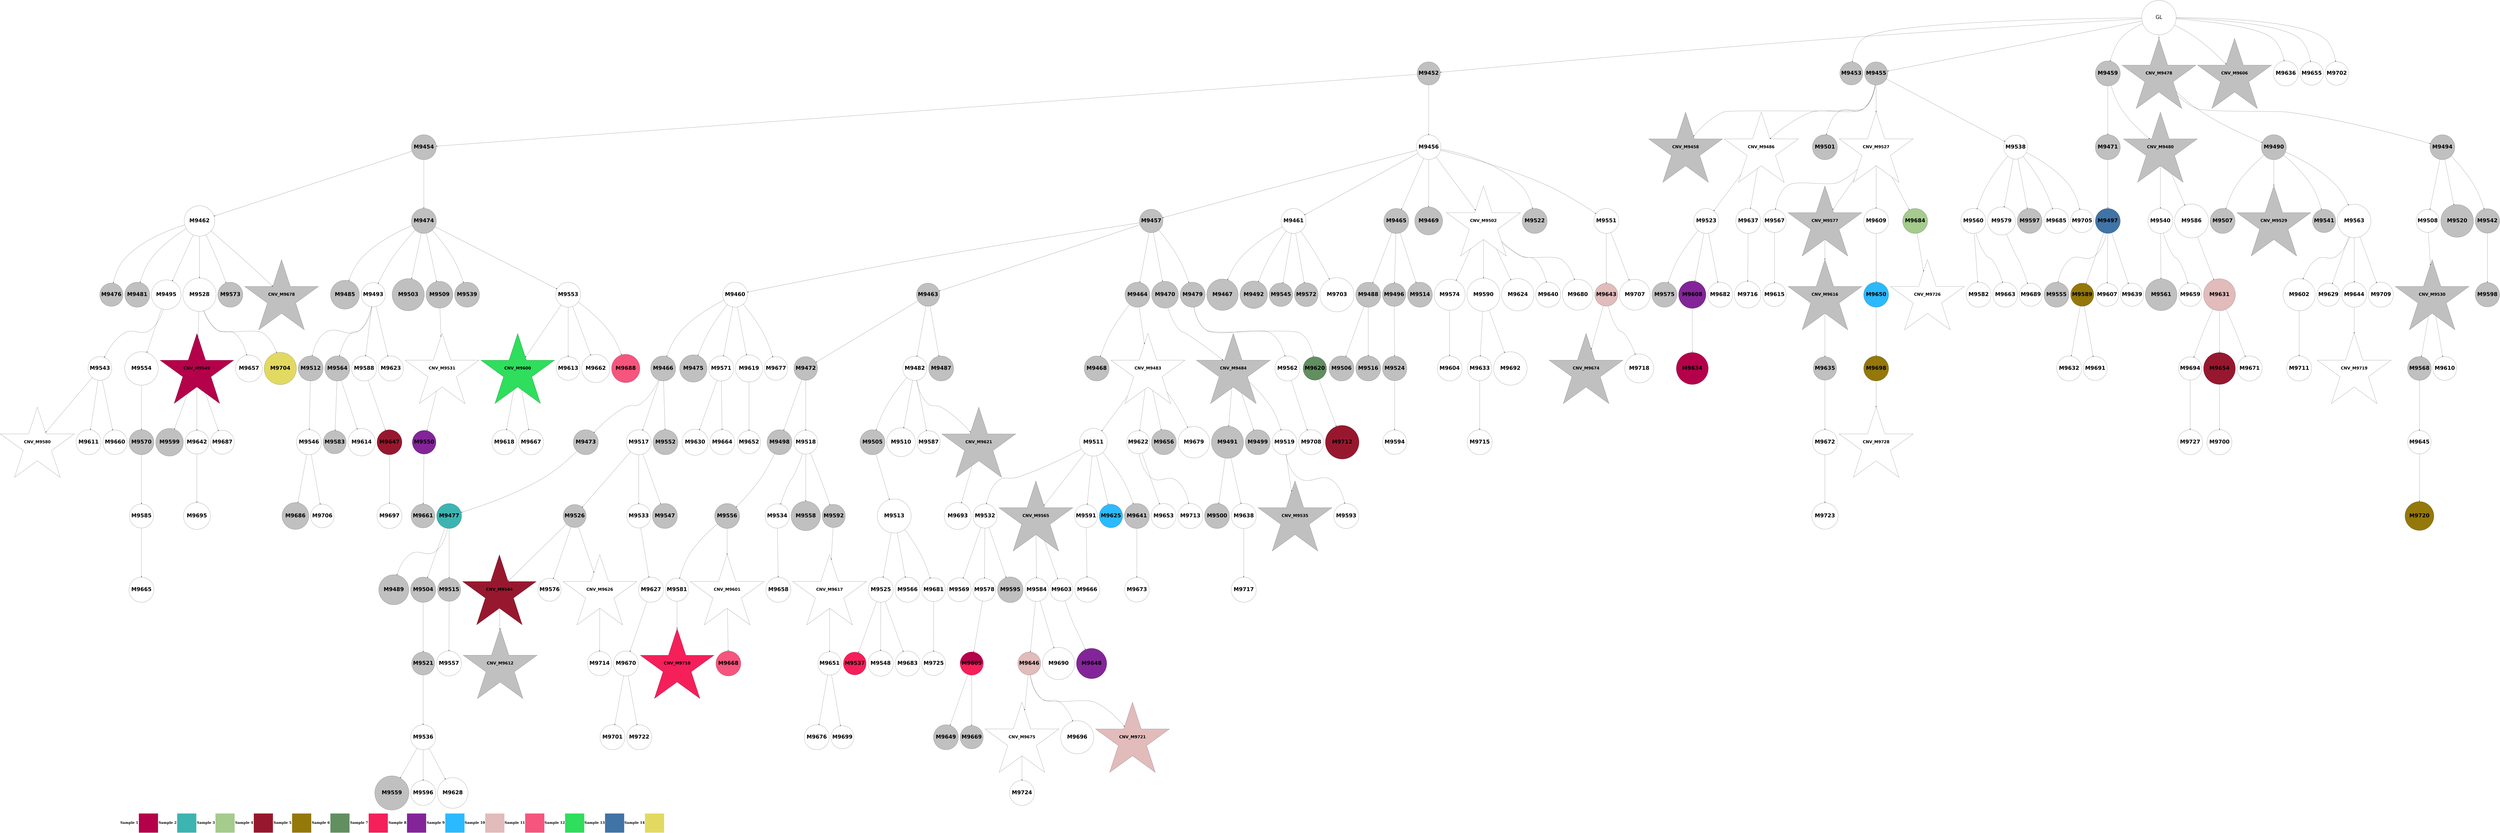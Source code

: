 digraph G { 
rankdir=TB;
9736 -> 9769;
9740 -> 9770;
9493 -> 9494;
9493 -> 9495;
9493 -> 9497;
9493 -> 9501;
9493 -> 9520;
9493 -> 9648;
9493 -> 9678;
9493 -> 9697;
9493 -> 9744;
9494 -> 9496;
9494 -> 9498;
9496 -> 9504;
9496 -> 9516;
9497 -> 9500;
9497 -> 9528;
9497 -> 9543;
9497 -> 9569;
9497 -> 9580;
9498 -> 9499;
9498 -> 9503;
9498 -> 9507;
9498 -> 9511;
9498 -> 9544;
9498 -> 9564;
9498 -> 9593;
9499 -> 9502;
9499 -> 9505;
9499 -> 9506;
9499 -> 9512;
9499 -> 9521;
9501 -> 9513;
9501 -> 9522;
9502 -> 9508;
9502 -> 9517;
9502 -> 9613;
9502 -> 9661;
9502 -> 9719;
9503 -> 9509;
9503 -> 9534;
9503 -> 9587;
9503 -> 9614;
9503 -> 9745;
9504 -> 9518;
9504 -> 9523;
9504 -> 9537;
9504 -> 9570;
9504 -> 9615;
9504 -> 9720;
9505 -> 9514;
9505 -> 9524;
9505 -> 9529;
9506 -> 9510;
9506 -> 9525;
9507 -> 9530;
9507 -> 9538;
9507 -> 9556;
9508 -> 9515;
9508 -> 9559;
9508 -> 9594;
9512 -> 9526;
9513 -> 9539;
9514 -> 9540;
9514 -> 9560;
9515 -> 9519;
9516 -> 9527;
9516 -> 9535;
9516 -> 9545;
9516 -> 9551;
9516 -> 9581;
9516 -> 9595;
9519 -> 9531;
9519 -> 9546;
9519 -> 9557;
9520 -> 9532;
9520 -> 9536;
9521 -> 9604;
9521 -> 9662;
9522 -> 9582;
9522 -> 9628;
9524 -> 9547;
9524 -> 9552;
9524 -> 9629;
9524 -> 9663;
9525 -> 9553;
9525 -> 9664;
9525 -> 9698;
9525 -> 9721;
9526 -> 9533;
9526 -> 9541;
9526 -> 9561;
9528 -> 9565;
9528 -> 9679;
9530 -> 9548;
9530 -> 9558;
9532 -> 9549;
9532 -> 9571;
9532 -> 9583;
9532 -> 9605;
9533 -> 9542;
9533 -> 9680;
9535 -> 9554;
9535 -> 9606;
9535 -> 9630;
9535 -> 9665;
9536 -> 9550;
9536 -> 9562;
9536 -> 9584;
9537 -> 9585;
9537 -> 9596;
9538 -> 9566;
9539 -> 9597;
9539 -> 9631;
9539 -> 9649;
9539 -> 9681;
9540 -> 9598;
9544 -> 9616;
9544 -> 9632;
9544 -> 9666;
9544 -> 9682;
9544 -> 9722;
9546 -> 9563;
9547 -> 9555;
9550 -> 9572;
9551 -> 9573;
9553 -> 9574;
9553 -> 9607;
9553 -> 9633;
9553 -> 9667;
9553 -> 9683;
9554 -> 9588;
9555 -> 9567;
9555 -> 9608;
9555 -> 9723;
9557 -> 9599;
9559 -> 9568;
9559 -> 9575;
9559 -> 9589;
9560 -> 9576;
9560 -> 9600;
9560 -> 9634;
9561 -> 9577;
9561 -> 9635;
9563 -> 9578;
9565 -> 9617;
9565 -> 9650;
9565 -> 9724;
9566 -> 9636;
9567 -> 9579;
9567 -> 9590;
9567 -> 9725;
9568 -> 9586;
9568 -> 9618;
9568 -> 9668;
9569 -> 9609;
9569 -> 9619;
9569 -> 9651;
9569 -> 9726;
9570 -> 9591;
9570 -> 9699;
9570 -> 9746;
9572 -> 9610;
9572 -> 9652;
9573 -> 9592;
9574 -> 9611;
9574 -> 9620;
9574 -> 9637;
9575 -> 9669;
9576 -> 9700;
9578 -> 9601;
9578 -> 9638;
9578 -> 9670;
9580 -> 9602;
9580 -> 9621;
9580 -> 9639;
9580 -> 9727;
9580 -> 9747;
9582 -> 9603;
9582 -> 9701;
9584 -> 9640;
9585 -> 9622;
9585 -> 9653;
9585 -> 9702;
9586 -> 9654;
9588 -> 9728;
9588 -> 9748;
9591 -> 9641;
9591 -> 9684;
9591 -> 9729;
9592 -> 9703;
9593 -> 9685;
9593 -> 9749;
9595 -> 9642;
9595 -> 9655;
9595 -> 9704;
9595 -> 9730;
9596 -> 9612;
9598 -> 9623;
9598 -> 9643;
9602 -> 9624;
9602 -> 9705;
9604 -> 9750;
9605 -> 9644;
9605 -> 9671;
9605 -> 9686;
9605 -> 9751;
9606 -> 9625;
9606 -> 9656;
9607 -> 9626;
9607 -> 9645;
9609 -> 9657;
9610 -> 9687;
9612 -> 9627;
9613 -> 9672;
9613 -> 9706;
9616 -> 9646;
9619 -> 9658;
9620 -> 9647;
9621 -> 9731;
9623 -> 9752;
9626 -> 9688;
9626 -> 9732;
9627 -> 9707;
9628 -> 9673;
9630 -> 9689;
9631 -> 9674;
9631 -> 9733;
9632 -> 9675;
9632 -> 9734;
9633 -> 9708;
9634 -> 9659;
9642 -> 9660;
9642 -> 9709;
9643 -> 9710;
9644 -> 9753;
9645 -> 9690;
9647 -> 9691;
9647 -> 9711;
9650 -> 9676;
9651 -> 9692;
9658 -> 9677;
9659 -> 9693;
9661 -> 9694;
9662 -> 9754;
9663 -> 9735;
9664 -> 9695;
9664 -> 9755;
9668 -> 9756;
9669 -> 9712;
9673 -> 9696;
9673 -> 9713;
9673 -> 9736;
9675 -> 9757;
9677 -> 9714;
9679 -> 9758;
9680 -> 9759;
9683 -> 9715;
9684 -> 9737;
9685 -> 9716;
9685 -> 9760;
9686 -> 9761;
9687 -> 9762;
9688 -> 9717;
9688 -> 9738;
9688 -> 9763;
9689 -> 9739;
9692 -> 9740;
9693 -> 9718;
9693 -> 9741;
9696 -> 9742;
9712 -> 9743;
9712 -> 9764;
9714 -> 9765;
9717 -> 9766;
9723 -> 9767;
9726 -> 9768;
9606 [shape=circle style=filled fillcolor=grey fontname="helvetica-bold" fontsize=56 label="M9564" width=0.41 height=2 ];
9746 [shape=circle style=filled fillcolor="#e2da60" fontname="helvetica-bold" fontsize=56 label="M9704" width=4.68 height=2 ];
9500 [shape=star style=filled fillcolor=grey fontname="helvetica-bold" fontsize=42 label="CNV_M9458"];
9554 [shape=circle style=filled fillcolor=grey fontname="helvetica-bold" fontsize=56 label="M9512" width=0.07 height=2 ];
9704 [shape=circle style=filled fillcolor=white fontname="helvetica-bold" fontsize=56 label="M9662" width=4.09 height=2 ];
9764 [shape=circle style=filled fillcolor=white fontname="helvetica-bold" fontsize=56 label="M9722" width=0.3 height=2 ];
9741 [shape=circle style=filled fillcolor=white fontname="helvetica-bold" fontsize=56 label="M9699" width=3.21 height=2 ];
9686 [shape=circle style=filled fillcolor=white fontname="helvetica-bold" fontsize=56 label="M9644" width=1.83 height=2 ];
9699 [shape=circle style=filled fillcolor=white fontname="helvetica-bold" fontsize=56 label="M9657" width=3.89 height=2 ];
9752 [shape=star style=filled fillcolor="#f51f5a" fontname="helvetica-bold" fontsize=42 label="CNV_M9710"];
9597 [shape=circle style=filled fillcolor=grey fontname="helvetica-bold" fontsize=56 label="M9555" width=1.81 height=2 ];
9594 [shape=circle style=filled fillcolor=grey fontname="helvetica-bold" fontsize=56 label="M9552" width=1.75 height=2 ];
9575 [shape=circle style=filled fillcolor=white fontname="helvetica-bold" fontsize=56 label="M9533" width=2.37 height=2 ];
9701 [shape=circle style=filled fillcolor=white fontname="helvetica-bold" fontsize=56 label="M9659" width=2.99 height=2 ];
9757 [shape=circle style=filled fillcolor=white fontname="helvetica-bold" fontsize=56 label="M9715" width=1.09 height=2 ];
9583 [shape=circle style=filled fillcolor=grey fontname="helvetica-bold" fontsize=56 label="M9541" width=2.88 height=2 ];
9561 [shape=circle style=filled fillcolor=white fontname="helvetica-bold" fontsize=56 label="M9519" width=1.37 height=2 ];
9709 [shape=circle style=filled fillcolor=white fontname="helvetica-bold" fontsize=56 label="M9667" width=1.52 height=2 ];
9749 [shape=circle style=filled fillcolor=white fontname="helvetica-bold" fontsize=56 label="M9707" width=4.47 height=2 ];
9587 [shape=circle style=filled fillcolor=grey fontname="helvetica-bold" fontsize=56 label="M9545" width=2.61 height=2 ];
9545 [shape=circle style=filled fillcolor=grey fontname="helvetica-bold" fontsize=56 label="M9503" width=4.66 height=2 ];
9760 [shape=circle style=filled fillcolor=white fontname="helvetica-bold" fontsize=56 label="M9718" width=4.19 height=2 ];
9643 [shape=star style=filled fillcolor=white fontname="helvetica-bold" fontsize=42 label="CNV_M9601"];
9494 [shape=circle style=filled fillcolor=grey fontname="helvetica-bold" fontsize=56 label="M9452" width=2.91 height=2 ];
9607 [shape=star style=filled fillcolor=grey fontname="helvetica-bold" fontsize=42 label="CNV_M9565"];
9684 [shape=circle style=filled fillcolor=white fontname="helvetica-bold" fontsize=56 label="M9642" width=2.57 height=2 ];
9694 [shape=circle style=filled fillcolor=white fontname="helvetica-bold" fontsize=56 label="M9652" width=2.95 height=2 ];
9572 [shape=star style=filled fillcolor=grey fontname="helvetica-bold" fontsize=42 label="CNV_M9530"];
9769 [shape=circle style=filled fillcolor=white fontname="helvetica-bold" fontsize=56 label="M9727" width=0.78 height=2 ];
9642 [shape=star style=filled fillcolor="#2ede5c" fontname="helvetica-bold" fontsize=42 label="CNV_M9600"];
9576 [shape=circle style=filled fillcolor=white fontname="helvetica-bold" fontsize=56 label="M9534" width=2.24 height=2 ];
9622 [shape=star style=filled fillcolor=white fontname="helvetica-bold" fontsize=42 label="CNV_M9580"];
9537 [shape=circle style=filled fillcolor=white fontname="helvetica-bold" fontsize=56 label="M9495" width=4.3 height=2 ];
9536 [shape=circle style=filled fillcolor=grey fontname="helvetica-bold" fontsize=56 label="M9494" width=2.04 height=2 ];
9616 [shape=circle style=filled fillcolor=white fontname="helvetica-bold" fontsize=56 label="M9574" width=4.5 height=2 ];
9504 [shape=circle style=filled fillcolor=white fontname="helvetica-bold" fontsize=56 label="M9462" width=4.43 height=2 ];
9754 [shape=circle style=filled fillcolor="#97182e" fontname="helvetica-bold" fontsize=56 label="M9712" width=4.89 height=2 ];
9768 [shape=star style=filled fillcolor=white fontname="helvetica-bold" fontsize=42 label="CNV_M9726"];
9736 [shape=circle style=filled fillcolor=white fontname="helvetica-bold" fontsize=56 label="M9694" width=2.88 height=2 ];
9523 [shape=circle style=filled fillcolor=grey fontname="helvetica-bold" fontsize=56 label="M9481" width=1.62 height=2 ];
9592 [shape=circle style=filled fillcolor="#832599" fontname="helvetica-bold" fontsize=56 label="M9550" width=2.51 height=2 ];
9715 [shape=circle style=filled fillcolor=white fontname="helvetica-bold" fontsize=56 label="M9673" width=2.11 height=2 ];
9649 [shape=circle style=filled fillcolor=white fontname="helvetica-bold" fontsize=56 label="M9607" width=2.92 height=2 ];
9547 [shape=circle style=filled fillcolor=grey fontname="helvetica-bold" fontsize=56 label="M9505" width=0.55 height=2 ];
9615 [shape=circle style=filled fillcolor=grey fontname="helvetica-bold" fontsize=56 label="M9573" width=1.32 height=2 ];
9653 [shape=circle style=filled fillcolor=white fontname="helvetica-bold" fontsize=56 label="M9611" width=0.93 height=2 ];
9651 [shape=circle style=filled fillcolor=white fontname="helvetica-bold" fontsize=56 label="M9609" width=1.87 height=2 ];
9711 [shape=circle style=filled fillcolor=grey fontname="helvetica-bold" fontsize=56 label="M9669" width=2.95 height=2 ];
9624 [shape=circle style=filled fillcolor=white fontname="helvetica-bold" fontsize=56 label="M9582" width=0.31 height=2 ];
9730 [shape=circle style=filled fillcolor="#f6557d" fontname="helvetica-bold" fontsize=56 label="M9688" width=4.11 height=2 ];
9620 [shape=circle style=filled fillcolor=white fontname="helvetica-bold" fontsize=56 label="M9578" width=3.31 height=2 ];
9584 [shape=circle style=filled fillcolor=grey fontname="helvetica-bold" fontsize=56 label="M9542" width=3.54 height=2 ];
9506 [shape=circle style=filled fillcolor=grey fontname="helvetica-bold" fontsize=56 label="M9464" width=0.8 height=2 ];
9568 [shape=circle style=filled fillcolor=grey fontname="helvetica-bold" fontsize=56 label="M9526" width=3.18 height=2 ];
9672 [shape=circle style=filled fillcolor=white fontname="helvetica-bold" fontsize=56 label="M9630" width=3.78 height=2 ];
9666 [shape=circle style=filled fillcolor=white fontname="helvetica-bold" fontsize=56 label="M9624" width=4.69 height=2 ];
9513 [shape=circle style=filled fillcolor=grey fontname="helvetica-bold" fontsize=56 label="M9471" width=1.25 height=2 ];
9569 [shape=star style=filled fillcolor=white fontname="helvetica-bold" fontsize=42 label="CNV_M9527"];
9739 [shape=circle style=filled fillcolor=white fontname="helvetica-bold" fontsize=56 label="M9697" width=0.4 height=2 ];
9511 [shape=circle style=filled fillcolor=grey fontname="helvetica-bold" fontsize=56 label="M9469" width=4.04 height=2 ];
9648 [shape=star style=filled fillcolor=grey fontname="helvetica-bold" fontsize=42 label="CNV_M9606"];
9654 [shape=star style=filled fillcolor=grey fontname="helvetica-bold" fontsize=42 label="CNV_M9612"];
9646 [shape=circle style=filled fillcolor=white fontname="helvetica-bold" fontsize=56 label="M9604" width=2.03 height=2 ];
9611 [shape=circle style=filled fillcolor=white fontname="helvetica-bold" fontsize=56 label="M9569" width=2.33 height=2 ];
9748 [shape=circle style=filled fillcolor=white fontname="helvetica-bold" fontsize=56 label="M9706" width=2.62 height=2 ];
9759 [shape=circle style=filled fillcolor=white fontname="helvetica-bold" fontsize=56 label="M9717" width=1.26 height=2 ];
9725 [shape=circle style=filled fillcolor=white fontname="helvetica-bold" fontsize=56 label="M9683" width=1.05 height=2 ];
9637 [shape=circle style=filled fillcolor=grey fontname="helvetica-bold" fontsize=56 label="M9595" width=3.72 height=2 ];
9695 [shape=circle style=filled fillcolor=white fontname="helvetica-bold" fontsize=56 label="M9653" width=1.2 height=2 ];
9644 [shape=circle style=filled fillcolor=white fontname="helvetica-bold" fontsize=56 label="M9602" width=4.65 height=2 ];
9551 [shape=circle style=filled fillcolor=grey fontname="helvetica-bold" fontsize=56 label="M9509" width=3.89 height=2 ];
9722 [shape=circle style=filled fillcolor=white fontname="helvetica-bold" fontsize=56 label="M9680" width=4.46 height=2 ];
9742 [shape=circle style=filled fillcolor=white fontname="helvetica-bold" fontsize=56 label="M9700" width=1.19 height=2 ];
9533 [shape=circle style=filled fillcolor=grey fontname="helvetica-bold" fontsize=56 label="M9491" width=4.65 height=2 ];
9582 [shape=circle style=filled fillcolor=white fontname="helvetica-bold" fontsize=56 label="M9540" width=0.99 height=2 ];
9667 [shape=circle style=filled fillcolor="#2bbaff" fontname="helvetica-bold" fontsize=56 label="M9625" width=2.71 height=2 ];
9595 [shape=circle style=filled fillcolor=white fontname="helvetica-bold" fontsize=56 label="M9553" width=0.54 height=2 ];
9609 [shape=circle style=filled fillcolor=white fontname="helvetica-bold" fontsize=56 label="M9567" width=3.02 height=2 ];
9676 [shape=circle style=filled fillcolor="#b4014a" fontname="helvetica-bold" fontsize=56 label="M9634" width=4.64 height=2 ];
9665 [shape=circle style=filled fillcolor=white fontname="helvetica-bold" fontsize=56 label="M9623" width=0.92 height=2 ];
9747 [shape=circle style=filled fillcolor=white fontname="helvetica-bold" fontsize=56 label="M9705" width=3.36 height=2 ];
9559 [shape=circle style=filled fillcolor=white fontname="helvetica-bold" fontsize=56 label="M9517" width=1.57 height=2 ];
9708 [shape=circle style=filled fillcolor=white fontname="helvetica-bold" fontsize=56 label="M9666" width=1.74 height=2 ];
9675 [shape=circle style=filled fillcolor=white fontname="helvetica-bold" fontsize=56 label="M9633" width=2.18 height=2 ];
9727 [shape=circle style=filled fillcolor=white fontname="helvetica-bold" fontsize=56 label="M9685" width=0.94 height=2 ];
9602 [shape=circle style=filled fillcolor=white fontname="helvetica-bold" fontsize=56 label="M9560" width=0.76 height=2 ];
9634 [shape=circle style=filled fillcolor=grey fontname="helvetica-bold" fontsize=56 label="M9592" width=2.91 height=2 ];
9527 [shape=circle style=filled fillcolor=grey fontname="helvetica-bold" fontsize=56 label="M9485" width=4.18 height=2 ];
9682 [shape=circle style=filled fillcolor=white fontname="helvetica-bold" fontsize=56 label="M9640" width=0.53 height=2 ];
9713 [shape=circle style=filled fillcolor=white fontname="helvetica-bold" fontsize=56 label="M9671" width=0.29 height=2 ];
9562 [shape=circle style=filled fillcolor=grey fontname="helvetica-bold" fontsize=56 label="M9520" width=4.74 height=2 ];
9663 [shape=star style=filled fillcolor=grey fontname="helvetica-bold" fontsize=42 label="CNV_M9621"];
9655 [shape=circle style=filled fillcolor=white fontname="helvetica-bold" fontsize=56 label="M9613" width=3.42 height=2 ];
9535 [shape=circle style=filled fillcolor=white fontname="helvetica-bold" fontsize=56 label="M9493" width=2.25 height=2 ];
9571 [shape=star style=filled fillcolor=grey fontname="helvetica-bold" fontsize=42 label="CNV_M9529"];
9581 [shape=circle style=filled fillcolor=grey fontname="helvetica-bold" fontsize=56 label="M9539" width=1.51 height=2 ];
9737 [shape=circle style=filled fillcolor=white fontname="helvetica-bold" fontsize=56 label="M9695" width=3.9 height=2 ];
9631 [shape=circle style=filled fillcolor="#947809" fontname="helvetica-bold" fontsize=56 label="M9589" width=2.96 height=2 ];
9755 [shape=circle style=filled fillcolor=white fontname="helvetica-bold" fontsize=56 label="M9713" width=1.48 height=2 ];
9503 [shape=circle style=filled fillcolor=white fontname="helvetica-bold" fontsize=56 label="M9461" width=2.02 height=2 ];
9512 [shape=circle style=filled fillcolor=grey fontname="helvetica-bold" fontsize=56 label="M9470" width=3.89 height=2 ];
9546 [shape=circle style=filled fillcolor=grey fontname="helvetica-bold" fontsize=56 label="M9504" width=3.66 height=2 ];
9558 [shape=circle style=filled fillcolor=grey fontname="helvetica-bold" fontsize=56 label="M9516" width=0.63 height=2 ];
9657 [shape=circle style=filled fillcolor=white fontname="helvetica-bold" fontsize=56 label="M9615" width=3.41 height=2 ];
9693 [shape=circle style=filled fillcolor=white fontname="helvetica-bold" fontsize=56 label="M9651" width=2.73 height=2 ];
9541 [shape=circle style=filled fillcolor=grey fontname="helvetica-bold" fontsize=56 label="M9499" width=0.82 height=2 ];
9498 [shape=circle style=filled fillcolor=white fontname="helvetica-bold" fontsize=56 label="M9456" width=3.56 height=2 ];
9712 [shape=circle style=filled fillcolor=white fontname="helvetica-bold" fontsize=56 label="M9670" width=0.81 height=2 ];
9740 [shape=circle style=filled fillcolor="#947809" fontname="helvetica-bold" fontsize=56 label="M9698" width=1.51 height=2 ];
9729 [shape=circle style=filled fillcolor=white fontname="helvetica-bold" fontsize=56 label="M9687" width=2.39 height=2 ];
9628 [shape=circle style=filled fillcolor=white fontname="helvetica-bold" fontsize=56 label="M9586" width=4.92 height=2 ];
9538 [shape=circle style=filled fillcolor=grey fontname="helvetica-bold" fontsize=56 label="M9496" width=2.86 height=2 ];
9520 [shape=star style=filled fillcolor=grey fontname="helvetica-bold" fontsize=42 label="CNV_M9478"];
9591 [shape=star style=filled fillcolor="#b4014a" fontname="helvetica-bold" fontsize=42 label="CNV_M9549"];
9629 [shape=circle style=filled fillcolor=white fontname="helvetica-bold" fontsize=56 label="M9587" width=3.04 height=2 ];
9574 [shape=circle style=filled fillcolor=white fontname="helvetica-bold" fontsize=56 label="M9532" width=2.25 height=2 ];
9751 [shape=circle style=filled fillcolor=white fontname="helvetica-bold" fontsize=56 label="M9709" width=1.05 height=2 ];
9630 [shape=circle style=filled fillcolor=white fontname="helvetica-bold" fontsize=56 label="M9588" width=0.02 height=2 ];
9753 [shape=circle style=filled fillcolor=white fontname="helvetica-bold" fontsize=56 label="M9711" width=0.5 height=2 ];
9625 [shape=circle style=filled fillcolor=grey fontname="helvetica-bold" fontsize=56 label="M9583" width=3.06 height=2 ];
9650 [shape=circle style=filled fillcolor="#832599" fontname="helvetica-bold" fontsize=56 label="M9608" width=3.97 height=2 ];
9577 [shape=star style=filled fillcolor=grey fontname="helvetica-bold" fontsize=42 label="CNV_M9535"];
9669 [shape=circle style=filled fillcolor=white fontname="helvetica-bold" fontsize=56 label="M9627" width=1.98 height=2 ];
9530 [shape=circle style=filled fillcolor=grey fontname="helvetica-bold" fontsize=56 label="M9488" width=0.74 height=2 ];
9599 [shape=circle style=filled fillcolor=white fontname="helvetica-bold" fontsize=56 label="M9557" width=1.96 height=2 ];
9770 [shape=star style=filled fillcolor=white fontname="helvetica-bold" fontsize=42 label="CNV_M9728"];
9744 [shape=circle style=filled fillcolor=white fontname="helvetica-bold" fontsize=56 label="M9702" width=2.65 height=2 ];
9617 [shape=circle style=filled fillcolor=grey fontname="helvetica-bold" fontsize=56 label="M9575" width=1.73 height=2 ];
9589 [shape=circle style=filled fillcolor=grey fontname="helvetica-bold" fontsize=56 label="M9547" width=0.62 height=2 ];
9586 [shape=star style=filled fillcolor="#97182e" fontname="helvetica-bold" fontsize=42 label="CNV_M9544"];
9733 [shape=circle style=filled fillcolor=white fontname="helvetica-bold" fontsize=56 label="M9691" width=2.38 height=2 ];
9509 [shape=circle style=filled fillcolor=grey fontname="helvetica-bold" fontsize=56 label="M9467" width=4.56 height=2 ];
9610 [shape=circle style=filled fillcolor=grey fontname="helvetica-bold" fontsize=56 label="M9568" width=2.51 height=2 ];
9540 [shape=circle style=filled fillcolor=grey fontname="helvetica-bold" fontsize=56 label="M9498" width=0.49 height=2 ];
9557 [shape=circle style=filled fillcolor=grey fontname="helvetica-bold" fontsize=56 label="M9515" width=2.92 height=2 ];
9635 [shape=circle style=filled fillcolor=white fontname="helvetica-bold" fontsize=56 label="M9593" width=1.99 height=2 ];
9707 [shape=circle style=filled fillcolor=white fontname="helvetica-bold" fontsize=56 label="M9665" width=1.12 height=2 ];
9556 [shape=circle style=filled fillcolor=grey fontname="helvetica-bold" fontsize=56 label="M9514" width=1.96 height=2 ];
9661 [shape=circle style=filled fillcolor=white fontname="helvetica-bold" fontsize=56 label="M9619" width=3.93 height=2 ];
9570 [shape=circle style=filled fillcolor=white fontname="helvetica-bold" fontsize=56 label="M9528" width=4.84 height=2 ];
9668 [shape=star style=filled fillcolor=white fontname="helvetica-bold" fontsize=42 label="CNV_M9626"];
9532 [shape=circle style=filled fillcolor=grey fontname="helvetica-bold" fontsize=56 label="M9490" width=1.11 height=2 ];
9680 [shape=circle style=filled fillcolor=white fontname="helvetica-bold" fontsize=56 label="M9638" width=0.81 height=2 ];
9526 [shape=star style=filled fillcolor=grey fontname="helvetica-bold" fontsize=42 label="CNV_M9484"];
9731 [shape=circle style=filled fillcolor=white fontname="helvetica-bold" fontsize=56 label="M9689" width=3.16 height=2 ];
9560 [shape=circle style=filled fillcolor=white fontname="helvetica-bold" fontsize=56 label="M9518" width=3.45 height=2 ];
9692 [shape=circle style=filled fillcolor="#2bbaff" fontname="helvetica-bold" fontsize=56 label="M9650" width=0.13 height=2 ];
9543 [shape=circle style=filled fillcolor=grey fontname="helvetica-bold" fontsize=56 label="M9501" width=1.29 height=2 ];
9673 [shape=circle style=filled fillcolor="#e2bbbb" fontname="helvetica-bold" fontsize=56 label="M9631" width=4.63 height=2 ];
9580 [shape=circle style=filled fillcolor=white fontname="helvetica-bold" fontsize=56 label="M9538" width=2.46 height=2 ];
9763 [shape=star style=filled fillcolor="#e2bbbb" fontname="helvetica-bold" fontsize=42 label="CNV_M9721"];
9519 [shape=circle style=filled fillcolor="#3cb4b2" fontname="helvetica-bold" fontsize=56 label="M9477" width=0.21 height=2 ];
9698 [shape=circle style=filled fillcolor=grey fontname="helvetica-bold" fontsize=56 label="M9656" width=1.12 height=2 ];
9517 [shape=circle style=filled fillcolor=grey fontname="helvetica-bold" fontsize=56 label="M9475" width=3.96 height=2 ];
9720 [shape=star style=filled fillcolor=grey fontname="helvetica-bold" fontsize=42 label="CNV_M9678"];
9579 [shape=circle style=filled fillcolor="#f51f5a" fontname="helvetica-bold" fontsize=56 label="M9537" width=3.31 height=2 ];
9674 [shape=circle style=filled fillcolor=white fontname="helvetica-bold" fontsize=56 label="M9632" width=1.33 height=2 ];
9600 [shape=circle style=filled fillcolor=grey fontname="helvetica-bold" fontsize=56 label="M9558" width=4.27 height=2 ];
9677 [shape=circle style=filled fillcolor=grey fontname="helvetica-bold" fontsize=56 label="M9635" width=2.81 height=2 ];
9534 [shape=circle style=filled fillcolor=grey fontname="helvetica-bold" fontsize=56 label="M9492" width=3.99 height=2 ];
9640 [shape=circle style=filled fillcolor=grey fontname="helvetica-bold" fontsize=56 label="M9598" width=2.2 height=2 ];
9658 [shape=star style=filled fillcolor=grey fontname="helvetica-bold" fontsize=42 label="CNV_M9616"];
9508 [shape=circle style=filled fillcolor=grey fontname="helvetica-bold" fontsize=56 label="M9466" width=1.62 height=2 ];
9608 [shape=circle style=filled fillcolor=white fontname="helvetica-bold" fontsize=56 label="M9566" width=0.28 height=2 ];
9632 [shape=circle style=filled fillcolor=white fontname="helvetica-bold" fontsize=56 label="M9590" width=4.79 height=2 ];
9493 [label="GL" fontname="arial-bold" fontsize=56 width=5 height=5];
9728 [shape=circle style=filled fillcolor=grey fontname="helvetica-bold" fontsize=56 label="M9686" width=3.89 height=2 ];
9670 [shape=circle style=filled fillcolor=white fontname="helvetica-bold" fontsize=56 label="M9628" width=4.44 height=2 ];
9564 [shape=circle style=filled fillcolor=grey fontname="helvetica-bold" fontsize=56 label="M9522" width=1.04 height=2 ];
9496 [shape=circle style=filled fillcolor=grey fontname="helvetica-bold" fontsize=56 label="M9454" width=1.21 height=2 ];
9601 [shape=circle style=filled fillcolor=grey fontname="helvetica-bold" fontsize=56 label="M9559" width=4.96 height=2 ];
9723 [shape=circle style=filled fillcolor=white fontname="helvetica-bold" fontsize=56 label="M9681" width=2.57 height=2 ];
9499 [shape=circle style=filled fillcolor=grey fontname="helvetica-bold" fontsize=56 label="M9457" width=2.61 height=2 ];
9718 [shape=circle style=filled fillcolor=white fontname="helvetica-bold" fontsize=56 label="M9676" width=1.84 height=2 ];
9573 [shape=star style=filled fillcolor=white fontname="helvetica-bold" fontsize=42 label="CNV_M9531"];
9691 [shape=circle style=filled fillcolor=grey fontname="helvetica-bold" fontsize=56 label="M9649" width=1.94 height=2 ];
9716 [shape=star style=filled fillcolor=grey fontname="helvetica-bold" fontsize=42 label="CNV_M9674"];
9552 [shape=circle style=filled fillcolor=white fontname="helvetica-bold" fontsize=56 label="M9510" width=4.16 height=2 ];
9700 [shape=circle style=filled fillcolor=white fontname="helvetica-bold" fontsize=56 label="M9658" width=1.81 height=2 ];
9705 [shape=circle style=filled fillcolor=white fontname="helvetica-bold" fontsize=56 label="M9663" width=2.05 height=2 ];
9717 [shape=star style=filled fillcolor=white fontname="helvetica-bold" fontsize=42 label="CNV_M9675"];
9745 [shape=circle style=filled fillcolor=white fontname="helvetica-bold" fontsize=56 label="M9703" width=4.96 height=2 ];
9685 [shape=circle style=filled fillcolor="#e2bbbb" fontname="helvetica-bold" fontsize=56 label="M9643" width=3.25 height=2 ];
9703 [shape=circle style=filled fillcolor=grey fontname="helvetica-bold" fontsize=56 label="M9661" width=2.41 height=2 ];
9548 [shape=circle style=filled fillcolor=grey fontname="helvetica-bold" fontsize=56 label="M9506" width=1.92 height=2 ];
9585 [shape=circle style=filled fillcolor=white fontname="helvetica-bold" fontsize=56 label="M9543" width=2.47 height=2 ];
9714 [shape=circle style=filled fillcolor=white fontname="helvetica-bold" fontsize=56 label="M9672" width=1.96 height=2 ];
9524 [shape=circle style=filled fillcolor=white fontname="helvetica-bold" fontsize=56 label="M9482" width=2.28 height=2 ];
9734 [shape=circle style=filled fillcolor=white fontname="helvetica-bold" fontsize=56 label="M9692" width=4.85 height=2 ];
9636 [shape=circle style=filled fillcolor=white fontname="helvetica-bold" fontsize=56 label="M9594" width=2.22 height=2 ];
9662 [shape=circle style=filled fillcolor="#618f60" fontname="helvetica-bold" fontsize=56 label="M9620" width=2.67 height=2 ];
9743 [shape=circle style=filled fillcolor=white fontname="helvetica-bold" fontsize=56 label="M9701" width=1.76 height=2 ];
9721 [shape=circle style=filled fillcolor=white fontname="helvetica-bold" fontsize=56 label="M9679" width=4.58 height=2 ];
9612 [shape=circle style=filled fillcolor=grey fontname="helvetica-bold" fontsize=56 label="M9570" width=1.99 height=2 ];
9565 [shape=circle style=filled fillcolor=white fontname="helvetica-bold" fontsize=56 label="M9523" width=0.35 height=2 ];
9502 [shape=circle style=filled fillcolor=white fontname="helvetica-bold" fontsize=56 label="M9460" width=0.03 height=2 ];
9767 [shape=circle style=filled fillcolor=white fontname="helvetica-bold" fontsize=56 label="M9725" width=3.46 height=2 ];
9550 [shape=circle style=filled fillcolor=white fontname="helvetica-bold" fontsize=56 label="M9508" width=3.32 height=2 ];
9593 [shape=circle style=filled fillcolor=white fontname="helvetica-bold" fontsize=56 label="M9551" width=0.04 height=2 ];
9505 [shape=circle style=filled fillcolor=grey fontname="helvetica-bold" fontsize=56 label="M9463" width=2.9 height=2 ];
9645 [shape=circle style=filled fillcolor=white fontname="helvetica-bold" fontsize=56 label="M9603" width=3.16 height=2 ];
9638 [shape=circle style=filled fillcolor=white fontname="helvetica-bold" fontsize=56 label="M9596" width=0.9 height=2 ];
9678 [shape=circle style=filled fillcolor=white fontname="helvetica-bold" fontsize=56 label="M9636" width=1.6 height=2 ];
9765 [shape=circle style=filled fillcolor=white fontname="helvetica-bold" fontsize=56 label="M9723" width=3.82 height=2 ];
9542 [shape=circle style=filled fillcolor=grey fontname="helvetica-bold" fontsize=56 label="M9500" width=1.46 height=2 ];
9507 [shape=circle style=filled fillcolor=grey fontname="helvetica-bold" fontsize=56 label="M9465" width=1.08 height=2 ];
9522 [shape=star style=filled fillcolor=grey fontname="helvetica-bold" fontsize=42 label="CNV_M9480"];
9690 [shape=circle style=filled fillcolor="#832599" fontname="helvetica-bold" fontsize=56 label="M9648" width=4.4 height=2 ];
9735 [shape=circle style=filled fillcolor=white fontname="helvetica-bold" fontsize=56 label="M9693" width=3.9 height=2 ];
9516 [shape=circle style=filled fillcolor=grey fontname="helvetica-bold" fontsize=56 label="M9474" width=1.18 height=2 ];
9497 [shape=circle style=filled fillcolor=grey fontname="helvetica-bold" fontsize=56 label="M9455" width=2.94 height=2 ];
9588 [shape=circle style=filled fillcolor=white fontname="helvetica-bold" fontsize=56 label="M9546" width=1.37 height=2 ];
9706 [shape=circle style=filled fillcolor=white fontname="helvetica-bold" fontsize=56 label="M9664" width=0.01 height=2 ];
9766 [shape=circle style=filled fillcolor=white fontname="helvetica-bold" fontsize=56 label="M9724" width=1.84 height=2 ];
9696 [shape=circle style=filled fillcolor="#97182e" fontname="helvetica-bold" fontsize=56 label="M9654" width=4.63 height=2 ];
9683 [shape=circle style=filled fillcolor=grey fontname="helvetica-bold" fontsize=56 label="M9641" width=0.48 height=2 ];
9724 [shape=circle style=filled fillcolor=white fontname="helvetica-bold" fontsize=56 label="M9682" width=1.96 height=2 ];
9758 [shape=circle style=filled fillcolor=white fontname="helvetica-bold" fontsize=56 label="M9716" width=3.86 height=2 ];
9514 [shape=circle style=filled fillcolor=grey fontname="helvetica-bold" fontsize=56 label="M9472" width=2.58 height=2 ];
9633 [shape=circle style=filled fillcolor=white fontname="helvetica-bold" fontsize=56 label="M9591" width=3.32 height=2 ];
9689 [shape=circle style=filled fillcolor="#97182e" fontname="helvetica-bold" fontsize=56 label="M9647" width=0.48 height=2 ];
9555 [shape=circle style=filled fillcolor=white fontname="helvetica-bold" fontsize=56 label="M9513" width=4.93 height=2 ];
9531 [shape=circle style=filled fillcolor=grey fontname="helvetica-bold" fontsize=56 label="M9489" width=4.36 height=2 ];
9605 [shape=circle style=filled fillcolor=white fontname="helvetica-bold" fontsize=56 label="M9563" width=4.86 height=2 ];
9603 [shape=circle style=filled fillcolor=grey fontname="helvetica-bold" fontsize=56 label="M9561" width=4.6 height=2 ];
9553 [shape=circle style=filled fillcolor=white fontname="helvetica-bold" fontsize=56 label="M9511" width=4.01 height=2 ];
9679 [shape=circle style=filled fillcolor=white fontname="helvetica-bold" fontsize=56 label="M9637" width=1.6 height=2 ];
9719 [shape=circle style=filled fillcolor=white fontname="helvetica-bold" fontsize=56 label="M9677" width=2.69 height=2 ];
9621 [shape=circle style=filled fillcolor=white fontname="helvetica-bold" fontsize=56 label="M9579" width=4.06 height=2 ];
9510 [shape=circle style=filled fillcolor=grey fontname="helvetica-bold" fontsize=56 label="M9468" width=1.92 height=2 ];
9738 [shape=circle style=filled fillcolor=white fontname="helvetica-bold" fontsize=56 label="M9696" width=4.8 height=2 ];
9639 [shape=circle style=filled fillcolor=grey fontname="helvetica-bold" fontsize=56 label="M9597" width=2.03 height=2 ];
9539 [shape=circle style=filled fillcolor="#4074a6" fontname="helvetica-bold" fontsize=56 label="M9497" width=0.36 height=2 ];
9501 [shape=circle style=filled fillcolor=grey fontname="helvetica-bold" fontsize=56 label="M9459" width=2.01 height=2 ];
9604 [shape=circle style=filled fillcolor=white fontname="helvetica-bold" fontsize=56 label="M9562" width=1.32 height=2 ];
9590 [shape=circle style=filled fillcolor=white fontname="helvetica-bold" fontsize=56 label="M9548" width=3.68 height=2 ];
9618 [shape=circle style=filled fillcolor=white fontname="helvetica-bold" fontsize=56 label="M9576" width=3.13 height=2 ];
9623 [shape=circle style=filled fillcolor=white fontname="helvetica-bold" fontsize=56 label="M9581" width=3.19 height=2 ];
9528 [shape=star style=filled fillcolor=white fontname="helvetica-bold" fontsize=42 label="CNV_M9486"];
9627 [shape=circle style=filled fillcolor=white fontname="helvetica-bold" fontsize=56 label="M9585" width=2.34 height=2 ];
9598 [shape=circle style=filled fillcolor=grey fontname="helvetica-bold" fontsize=56 label="M9556" width=0.83 height=2 ];
9578 [shape=circle style=filled fillcolor=white fontname="helvetica-bold" fontsize=56 label="M9536" width=1.65 height=2 ];
9515 [shape=circle style=filled fillcolor=grey fontname="helvetica-bold" fontsize=56 label="M9473" width=0.49 height=2 ];
9563 [shape=circle style=filled fillcolor=grey fontname="helvetica-bold" fontsize=56 label="M9521" width=3.11 height=2 ];
9671 [shape=circle style=filled fillcolor=white fontname="helvetica-bold" fontsize=56 label="M9629" width=2.95 height=2 ];
9687 [shape=circle style=filled fillcolor=white fontname="helvetica-bold" fontsize=56 label="M9645" width=2.71 height=2 ];
9726 [shape=circle style=filled fillcolor="#a5cb8d" fontname="helvetica-bold" fontsize=56 label="M9684" width=1.83 height=2 ];
9529 [shape=circle style=filled fillcolor=grey fontname="helvetica-bold" fontsize=56 label="M9487" width=1.79 height=2 ];
9732 [shape=circle style=filled fillcolor=white fontname="helvetica-bold" fontsize=56 label="M9690" width=4.68 height=2 ];
9525 [shape=star style=filled fillcolor=white fontname="helvetica-bold" fontsize=42 label="CNV_M9483"];
9652 [shape=circle style=filled fillcolor=white fontname="helvetica-bold" fontsize=56 label="M9610" width=2.5 height=2 ];
9761 [shape=star style=filled fillcolor=white fontname="helvetica-bold" fontsize=42 label="CNV_M9719"];
9521 [shape=circle style=filled fillcolor=grey fontname="helvetica-bold" fontsize=56 label="M9479" width=1.49 height=2 ];
9660 [shape=circle style=filled fillcolor=white fontname="helvetica-bold" fontsize=56 label="M9618" width=0.31 height=2 ];
9613 [shape=circle style=filled fillcolor=white fontname="helvetica-bold" fontsize=56 label="M9571" width=0.86 height=2 ];
9756 [shape=circle style=filled fillcolor=white fontname="helvetica-bold" fontsize=56 label="M9714" width=2.22 height=2 ];
9495 [shape=circle style=filled fillcolor=grey fontname="helvetica-bold" fontsize=56 label="M9453" width=3.34 height=2 ];
9710 [shape=circle style=filled fillcolor="#f6557d" fontname="helvetica-bold" fontsize=56 label="M9668" width=1.9 height=2 ];
9596 [shape=circle style=filled fillcolor=white fontname="helvetica-bold" fontsize=56 label="M9554" width=4.86 height=2 ];
9567 [shape=circle style=filled fillcolor=white fontname="helvetica-bold" fontsize=56 label="M9525" width=0.41 height=2 ];
9647 [shape=circle style=wedged color="#b4014a:#f51f5a" fontname="helvetica-bold" fontsize=56 label="M9605" width=2.76 height=2 ];
9702 [shape=circle style=filled fillcolor=white fontname="helvetica-bold" fontsize=56 label="M9660" width=2.18 height=2 ];
9664 [shape=circle style=filled fillcolor=white fontname="helvetica-bold" fontsize=56 label="M9622" width=3.18 height=2 ];
9762 [shape=circle style=filled fillcolor="#947809" fontname="helvetica-bold" fontsize=56 label="M9720" width=4.19 height=2 ];
9750 [shape=circle style=filled fillcolor=white fontname="helvetica-bold" fontsize=56 label="M9708" width=0.21 height=2 ];
9614 [shape=circle style=filled fillcolor=grey fontname="helvetica-bold" fontsize=56 label="M9572" width=2.47 height=2 ];
9659 [shape=star style=filled fillcolor=white fontname="helvetica-bold" fontsize=42 label="CNV_M9617"];
9549 [shape=circle style=filled fillcolor=grey fontname="helvetica-bold" fontsize=56 label="M9507" width=0.7 height=2 ];
9688 [shape=circle style=filled fillcolor="#e2bbbb" fontname="helvetica-bold" fontsize=56 label="M9646" width=3.23 height=2 ];
9697 [shape=circle style=filled fillcolor=white fontname="helvetica-bold" fontsize=56 label="M9655" width=2.73 height=2 ];
9626 [shape=circle style=filled fillcolor=white fontname="helvetica-bold" fontsize=56 label="M9584" width=3.4 height=2 ];
9566 [shape=circle style=filled fillcolor=grey fontname="helvetica-bold" fontsize=56 label="M9524" width=2.16 height=2 ];
9681 [shape=circle style=filled fillcolor=white fontname="helvetica-bold" fontsize=56 label="M9639" width=2.93 height=2 ];
9641 [shape=circle style=filled fillcolor=grey fontname="helvetica-bold" fontsize=56 label="M9599" width=4.02 height=2 ];
9619 [shape=star style=filled fillcolor=grey fontname="helvetica-bold" fontsize=42 label="CNV_M9577"];
9656 [shape=circle style=filled fillcolor=white fontname="helvetica-bold" fontsize=56 label="M9614" width=3.96 height=2 ];
9544 [shape=star style=filled fillcolor=white fontname="helvetica-bold" fontsize=42 label="CNV_M9502"];
9518 [shape=circle style=filled fillcolor=grey fontname="helvetica-bold" fontsize=56 label="M9476" width=2.84 height=2 ];
{rank=sink;
Legend[shape=none, margin=0, label=<<TABLE border="0" cellborder="0" cellspacing="0"> 
<TR><TD width="200" height="200" colspan="1"><FONT POINT-SIZE="36.0"><B>Sample 1</B></FONT></TD><TD width="200" height="200" colspan="1" BGCOLOR="#b4014a"></TD>
<TD width="200" height="200" colspan="1"><FONT POINT-SIZE="36.0"><B>Sample 2</B></FONT></TD><TD width="200" height="200" colspan="1" BGCOLOR="#3cb4b2"></TD>
<TD width="200" height="200" colspan="1"><FONT POINT-SIZE="36.0"><B>Sample 3</B></FONT></TD><TD width="200" height="200" colspan="1" BGCOLOR="#a5cb8d"></TD>
<TD width="200" height="200" colspan="1"><FONT POINT-SIZE="36.0"><B>Sample 4</B></FONT></TD><TD width="200" height="200" colspan="1" BGCOLOR="#97182e"></TD>
<TD width="200" height="200" colspan="1"><FONT POINT-SIZE="36.0"><B>Sample 5</B></FONT></TD><TD width="200" height="200" colspan="1" BGCOLOR="#947809"></TD>
<TD width="200" height="200" colspan="1"><FONT POINT-SIZE="36.0"><B>Sample 6</B></FONT></TD><TD width="200" height="200" colspan="1" BGCOLOR="#618f60"></TD>
<TD width="200" height="200" colspan="1"><FONT POINT-SIZE="36.0"><B>Sample 7</B></FONT></TD><TD width="200" height="200" colspan="1" BGCOLOR="#f51f5a"></TD>
<TD width="200" height="200" colspan="1"><FONT POINT-SIZE="36.0"><B>Sample 8</B></FONT></TD><TD width="200" height="200" colspan="1" BGCOLOR="#832599"></TD>
<TD width="200" height="200" colspan="1"><FONT POINT-SIZE="36.0"><B>Sample 9</B></FONT></TD><TD width="200" height="200" colspan="1" BGCOLOR="#2bbaff"></TD>
<TD width="200" height="200" colspan="1"><FONT POINT-SIZE="36.0"><B>Sample 10</B></FONT></TD><TD width="200" height="200" colspan="1" BGCOLOR="#e2bbbb"></TD>
<TD width="200" height="200" colspan="1"><FONT POINT-SIZE="36.0"><B>Sample 11</B></FONT></TD><TD width="200" height="200" colspan="1" BGCOLOR="#f6557d"></TD>
<TD width="200" height="200" colspan="1"><FONT POINT-SIZE="36.0"><B>Sample 12</B></FONT></TD><TD width="200" height="200" colspan="1" BGCOLOR="#2ede5c"></TD>
<TD width="200" height="200" colspan="1"><FONT POINT-SIZE="36.0"><B>Sample 13</B></FONT></TD><TD width="200" height="200" colspan="1" BGCOLOR="#4074a6"></TD>
<TD width="200" height="200" colspan="1"><FONT POINT-SIZE="36.0"><B>Sample 14</B></FONT></TD><TD width="200" height="200" colspan="1" BGCOLOR="#e2da60"></TD>
</TR></TABLE>>];
} 
}